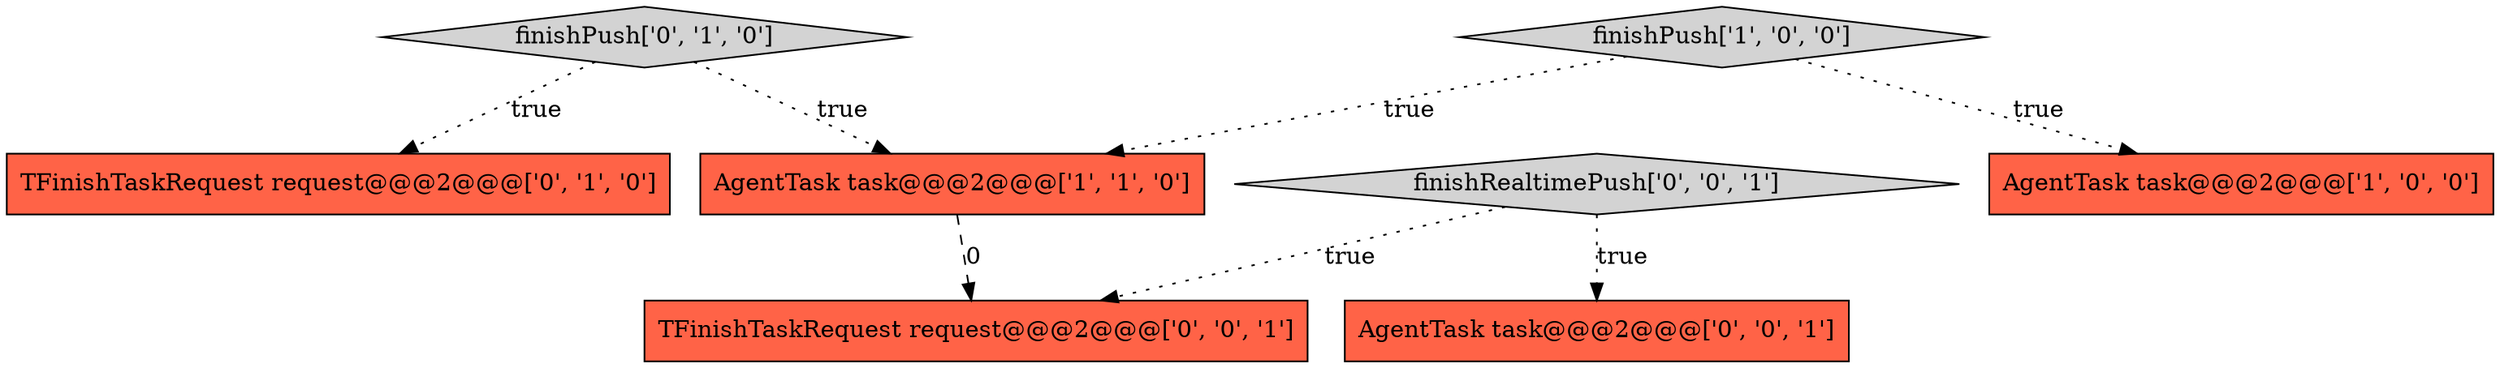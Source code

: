 digraph {
3 [style = filled, label = "TFinishTaskRequest request@@@2@@@['0', '1', '0']", fillcolor = tomato, shape = box image = "AAA0AAABBB2BBB"];
1 [style = filled, label = "AgentTask task@@@2@@@['1', '1', '0']", fillcolor = tomato, shape = box image = "AAA0AAABBB1BBB"];
4 [style = filled, label = "finishPush['0', '1', '0']", fillcolor = lightgray, shape = diamond image = "AAA0AAABBB2BBB"];
5 [style = filled, label = "AgentTask task@@@2@@@['0', '0', '1']", fillcolor = tomato, shape = box image = "AAA0AAABBB3BBB"];
2 [style = filled, label = "finishPush['1', '0', '0']", fillcolor = lightgray, shape = diamond image = "AAA0AAABBB1BBB"];
7 [style = filled, label = "finishRealtimePush['0', '0', '1']", fillcolor = lightgray, shape = diamond image = "AAA0AAABBB3BBB"];
6 [style = filled, label = "TFinishTaskRequest request@@@2@@@['0', '0', '1']", fillcolor = tomato, shape = box image = "AAA0AAABBB3BBB"];
0 [style = filled, label = "AgentTask task@@@2@@@['1', '0', '0']", fillcolor = tomato, shape = box image = "AAA0AAABBB1BBB"];
2->1 [style = dotted, label="true"];
1->6 [style = dashed, label="0"];
2->0 [style = dotted, label="true"];
4->1 [style = dotted, label="true"];
4->3 [style = dotted, label="true"];
7->5 [style = dotted, label="true"];
7->6 [style = dotted, label="true"];
}
